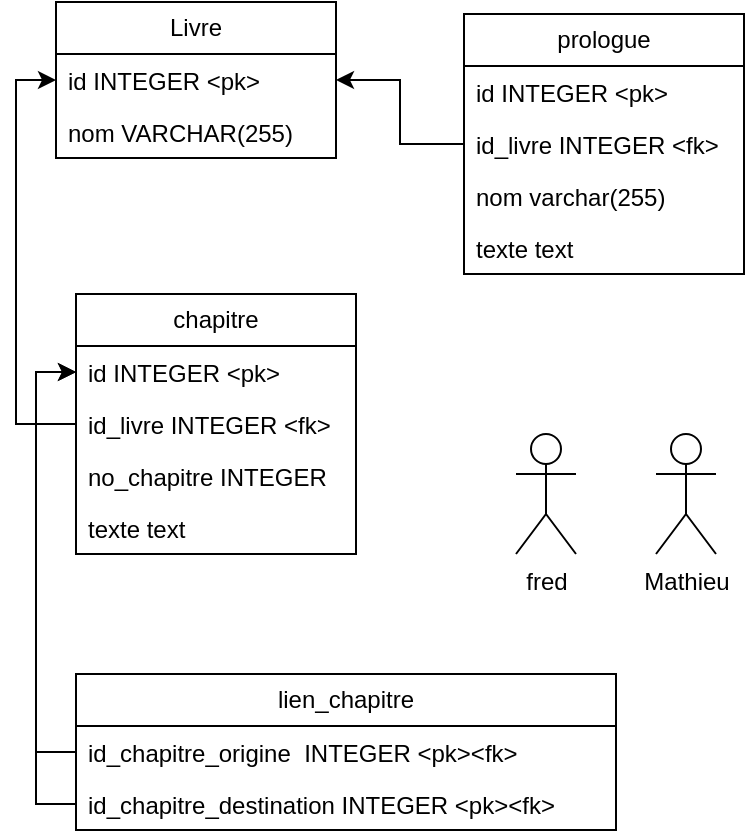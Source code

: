 <mxfile version="22.0.3" type="device">
  <diagram name="Page-1" id="MzcIepy9-XfZtGTARRZ8">
    <mxGraphModel dx="521" dy="613" grid="1" gridSize="10" guides="1" tooltips="1" connect="1" arrows="1" fold="1" page="1" pageScale="1" pageWidth="827" pageHeight="1169" math="0" shadow="0">
      <root>
        <mxCell id="0" />
        <mxCell id="1" parent="0" />
        <mxCell id="ZAKnBlcUKy49ku33-AC3-1" value="chapitre" style="swimlane;fontStyle=0;childLayout=stackLayout;horizontal=1;startSize=26;fillColor=none;horizontalStack=0;resizeParent=1;resizeParentMax=0;resizeLast=0;collapsible=1;marginBottom=0;whiteSpace=wrap;html=1;" vertex="1" parent="1">
          <mxGeometry x="150" y="170" width="140" height="130" as="geometry" />
        </mxCell>
        <mxCell id="ZAKnBlcUKy49ku33-AC3-2" value="id INTEGER &amp;lt;pk&amp;gt;" style="text;strokeColor=none;fillColor=none;align=left;verticalAlign=top;spacingLeft=4;spacingRight=4;overflow=hidden;rotatable=0;points=[[0,0.5],[1,0.5]];portConstraint=eastwest;whiteSpace=wrap;html=1;" vertex="1" parent="ZAKnBlcUKy49ku33-AC3-1">
          <mxGeometry y="26" width="140" height="26" as="geometry" />
        </mxCell>
        <mxCell id="ZAKnBlcUKy49ku33-AC3-21" value="id_livre INTEGER &amp;lt;fk&amp;gt;" style="text;strokeColor=none;fillColor=none;align=left;verticalAlign=top;spacingLeft=4;spacingRight=4;overflow=hidden;rotatable=0;points=[[0,0.5],[1,0.5]];portConstraint=eastwest;whiteSpace=wrap;html=1;" vertex="1" parent="ZAKnBlcUKy49ku33-AC3-1">
          <mxGeometry y="52" width="140" height="26" as="geometry" />
        </mxCell>
        <mxCell id="ZAKnBlcUKy49ku33-AC3-5" value="no_chapitre INTEGER" style="text;strokeColor=none;fillColor=none;align=left;verticalAlign=top;spacingLeft=4;spacingRight=4;overflow=hidden;rotatable=0;points=[[0,0.5],[1,0.5]];portConstraint=eastwest;whiteSpace=wrap;html=1;" vertex="1" parent="ZAKnBlcUKy49ku33-AC3-1">
          <mxGeometry y="78" width="140" height="26" as="geometry" />
        </mxCell>
        <mxCell id="ZAKnBlcUKy49ku33-AC3-3" value="texte text" style="text;strokeColor=none;fillColor=none;align=left;verticalAlign=top;spacingLeft=4;spacingRight=4;overflow=hidden;rotatable=0;points=[[0,0.5],[1,0.5]];portConstraint=eastwest;whiteSpace=wrap;html=1;" vertex="1" parent="ZAKnBlcUKy49ku33-AC3-1">
          <mxGeometry y="104" width="140" height="26" as="geometry" />
        </mxCell>
        <mxCell id="ZAKnBlcUKy49ku33-AC3-6" value="lien_chapitre" style="swimlane;fontStyle=0;childLayout=stackLayout;horizontal=1;startSize=26;fillColor=none;horizontalStack=0;resizeParent=1;resizeParentMax=0;resizeLast=0;collapsible=1;marginBottom=0;whiteSpace=wrap;html=1;" vertex="1" parent="1">
          <mxGeometry x="150" y="360" width="270" height="78" as="geometry" />
        </mxCell>
        <mxCell id="ZAKnBlcUKy49ku33-AC3-8" value="id_chapitre_origine&amp;nbsp; INTEGER &amp;lt;pk&amp;gt;&amp;lt;fk&amp;gt;" style="text;strokeColor=none;fillColor=none;align=left;verticalAlign=top;spacingLeft=4;spacingRight=4;overflow=hidden;rotatable=0;points=[[0,0.5],[1,0.5]];portConstraint=eastwest;whiteSpace=wrap;html=1;" vertex="1" parent="ZAKnBlcUKy49ku33-AC3-6">
          <mxGeometry y="26" width="270" height="26" as="geometry" />
        </mxCell>
        <mxCell id="ZAKnBlcUKy49ku33-AC3-9" value="id_chapitre_destination INTEGER &amp;lt;pk&amp;gt;&amp;lt;fk&amp;gt;" style="text;strokeColor=none;fillColor=none;align=left;verticalAlign=top;spacingLeft=4;spacingRight=4;overflow=hidden;rotatable=0;points=[[0,0.5],[1,0.5]];portConstraint=eastwest;whiteSpace=wrap;html=1;" vertex="1" parent="ZAKnBlcUKy49ku33-AC3-6">
          <mxGeometry y="52" width="270" height="26" as="geometry" />
        </mxCell>
        <mxCell id="ZAKnBlcUKy49ku33-AC3-10" value="prologue" style="swimlane;fontStyle=0;childLayout=stackLayout;horizontal=1;startSize=26;fillColor=none;horizontalStack=0;resizeParent=1;resizeParentMax=0;resizeLast=0;collapsible=1;marginBottom=0;whiteSpace=wrap;html=1;" vertex="1" parent="1">
          <mxGeometry x="344" y="30" width="140" height="130" as="geometry" />
        </mxCell>
        <mxCell id="ZAKnBlcUKy49ku33-AC3-11" value="id INTEGER &amp;lt;pk&amp;gt;" style="text;strokeColor=none;fillColor=none;align=left;verticalAlign=top;spacingLeft=4;spacingRight=4;overflow=hidden;rotatable=0;points=[[0,0.5],[1,0.5]];portConstraint=eastwest;whiteSpace=wrap;html=1;" vertex="1" parent="ZAKnBlcUKy49ku33-AC3-10">
          <mxGeometry y="26" width="140" height="26" as="geometry" />
        </mxCell>
        <mxCell id="ZAKnBlcUKy49ku33-AC3-23" value="id_livre INTEGER &amp;lt;fk&amp;gt;" style="text;strokeColor=none;fillColor=none;align=left;verticalAlign=top;spacingLeft=4;spacingRight=4;overflow=hidden;rotatable=0;points=[[0,0.5],[1,0.5]];portConstraint=eastwest;whiteSpace=wrap;html=1;" vertex="1" parent="ZAKnBlcUKy49ku33-AC3-10">
          <mxGeometry y="52" width="140" height="26" as="geometry" />
        </mxCell>
        <mxCell id="ZAKnBlcUKy49ku33-AC3-12" value="nom varchar(255)" style="text;strokeColor=none;fillColor=none;align=left;verticalAlign=top;spacingLeft=4;spacingRight=4;overflow=hidden;rotatable=0;points=[[0,0.5],[1,0.5]];portConstraint=eastwest;whiteSpace=wrap;html=1;" vertex="1" parent="ZAKnBlcUKy49ku33-AC3-10">
          <mxGeometry y="78" width="140" height="26" as="geometry" />
        </mxCell>
        <mxCell id="ZAKnBlcUKy49ku33-AC3-13" value="texte text" style="text;strokeColor=none;fillColor=none;align=left;verticalAlign=top;spacingLeft=4;spacingRight=4;overflow=hidden;rotatable=0;points=[[0,0.5],[1,0.5]];portConstraint=eastwest;whiteSpace=wrap;html=1;" vertex="1" parent="ZAKnBlcUKy49ku33-AC3-10">
          <mxGeometry y="104" width="140" height="26" as="geometry" />
        </mxCell>
        <mxCell id="ZAKnBlcUKy49ku33-AC3-14" style="edgeStyle=orthogonalEdgeStyle;rounded=0;orthogonalLoop=1;jettySize=auto;html=1;exitX=0;exitY=0.5;exitDx=0;exitDy=0;entryX=0;entryY=0.5;entryDx=0;entryDy=0;" edge="1" parent="1" source="ZAKnBlcUKy49ku33-AC3-8" target="ZAKnBlcUKy49ku33-AC3-2">
          <mxGeometry relative="1" as="geometry" />
        </mxCell>
        <mxCell id="ZAKnBlcUKy49ku33-AC3-16" style="edgeStyle=orthogonalEdgeStyle;rounded=0;orthogonalLoop=1;jettySize=auto;html=1;exitX=0;exitY=0.5;exitDx=0;exitDy=0;entryX=0;entryY=0.5;entryDx=0;entryDy=0;" edge="1" parent="1" source="ZAKnBlcUKy49ku33-AC3-9" target="ZAKnBlcUKy49ku33-AC3-2">
          <mxGeometry relative="1" as="geometry" />
        </mxCell>
        <mxCell id="ZAKnBlcUKy49ku33-AC3-17" value="Livre" style="swimlane;fontStyle=0;childLayout=stackLayout;horizontal=1;startSize=26;fillColor=none;horizontalStack=0;resizeParent=1;resizeParentMax=0;resizeLast=0;collapsible=1;marginBottom=0;whiteSpace=wrap;html=1;" vertex="1" parent="1">
          <mxGeometry x="140" y="24" width="140" height="78" as="geometry" />
        </mxCell>
        <mxCell id="ZAKnBlcUKy49ku33-AC3-18" value="id INTEGER &amp;lt;pk&amp;gt;" style="text;strokeColor=none;fillColor=none;align=left;verticalAlign=top;spacingLeft=4;spacingRight=4;overflow=hidden;rotatable=0;points=[[0,0.5],[1,0.5]];portConstraint=eastwest;whiteSpace=wrap;html=1;" vertex="1" parent="ZAKnBlcUKy49ku33-AC3-17">
          <mxGeometry y="26" width="140" height="26" as="geometry" />
        </mxCell>
        <mxCell id="ZAKnBlcUKy49ku33-AC3-19" value="nom VARCHAR(255)" style="text;strokeColor=none;fillColor=none;align=left;verticalAlign=top;spacingLeft=4;spacingRight=4;overflow=hidden;rotatable=0;points=[[0,0.5],[1,0.5]];portConstraint=eastwest;whiteSpace=wrap;html=1;" vertex="1" parent="ZAKnBlcUKy49ku33-AC3-17">
          <mxGeometry y="52" width="140" height="26" as="geometry" />
        </mxCell>
        <mxCell id="ZAKnBlcUKy49ku33-AC3-22" style="edgeStyle=orthogonalEdgeStyle;rounded=0;orthogonalLoop=1;jettySize=auto;html=1;exitX=0;exitY=0.5;exitDx=0;exitDy=0;entryX=0;entryY=0.5;entryDx=0;entryDy=0;" edge="1" parent="1" source="ZAKnBlcUKy49ku33-AC3-21" target="ZAKnBlcUKy49ku33-AC3-18">
          <mxGeometry relative="1" as="geometry" />
        </mxCell>
        <mxCell id="ZAKnBlcUKy49ku33-AC3-24" style="edgeStyle=orthogonalEdgeStyle;rounded=0;orthogonalLoop=1;jettySize=auto;html=1;exitX=0;exitY=0.5;exitDx=0;exitDy=0;entryX=1;entryY=0.5;entryDx=0;entryDy=0;" edge="1" parent="1" source="ZAKnBlcUKy49ku33-AC3-23" target="ZAKnBlcUKy49ku33-AC3-18">
          <mxGeometry relative="1" as="geometry" />
        </mxCell>
        <mxCell id="ZAKnBlcUKy49ku33-AC3-25" value="fred" style="shape=umlActor;verticalLabelPosition=bottom;verticalAlign=top;html=1;" vertex="1" parent="1">
          <mxGeometry x="370" y="240" width="30" height="60" as="geometry" />
        </mxCell>
        <mxCell id="ZAKnBlcUKy49ku33-AC3-27" value="Mathieu" style="shape=umlActor;verticalLabelPosition=bottom;verticalAlign=top;html=1;" vertex="1" parent="1">
          <mxGeometry x="440" y="240" width="30" height="60" as="geometry" />
        </mxCell>
      </root>
    </mxGraphModel>
  </diagram>
</mxfile>
